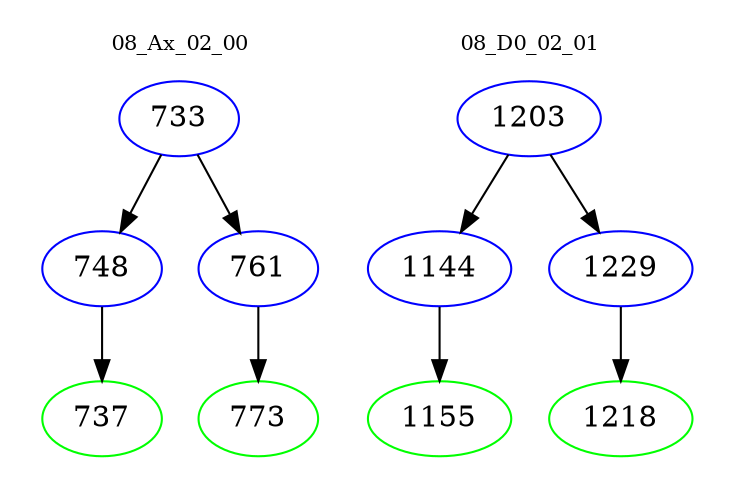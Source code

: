 digraph{
subgraph cluster_0 {
color = white
label = "08_Ax_02_00";
fontsize=10;
T0_733 [label="733", color="blue"]
T0_733 -> T0_748 [color="black"]
T0_748 [label="748", color="blue"]
T0_748 -> T0_737 [color="black"]
T0_737 [label="737", color="green"]
T0_733 -> T0_761 [color="black"]
T0_761 [label="761", color="blue"]
T0_761 -> T0_773 [color="black"]
T0_773 [label="773", color="green"]
}
subgraph cluster_1 {
color = white
label = "08_D0_02_01";
fontsize=10;
T1_1203 [label="1203", color="blue"]
T1_1203 -> T1_1144 [color="black"]
T1_1144 [label="1144", color="blue"]
T1_1144 -> T1_1155 [color="black"]
T1_1155 [label="1155", color="green"]
T1_1203 -> T1_1229 [color="black"]
T1_1229 [label="1229", color="blue"]
T1_1229 -> T1_1218 [color="black"]
T1_1218 [label="1218", color="green"]
}
}
